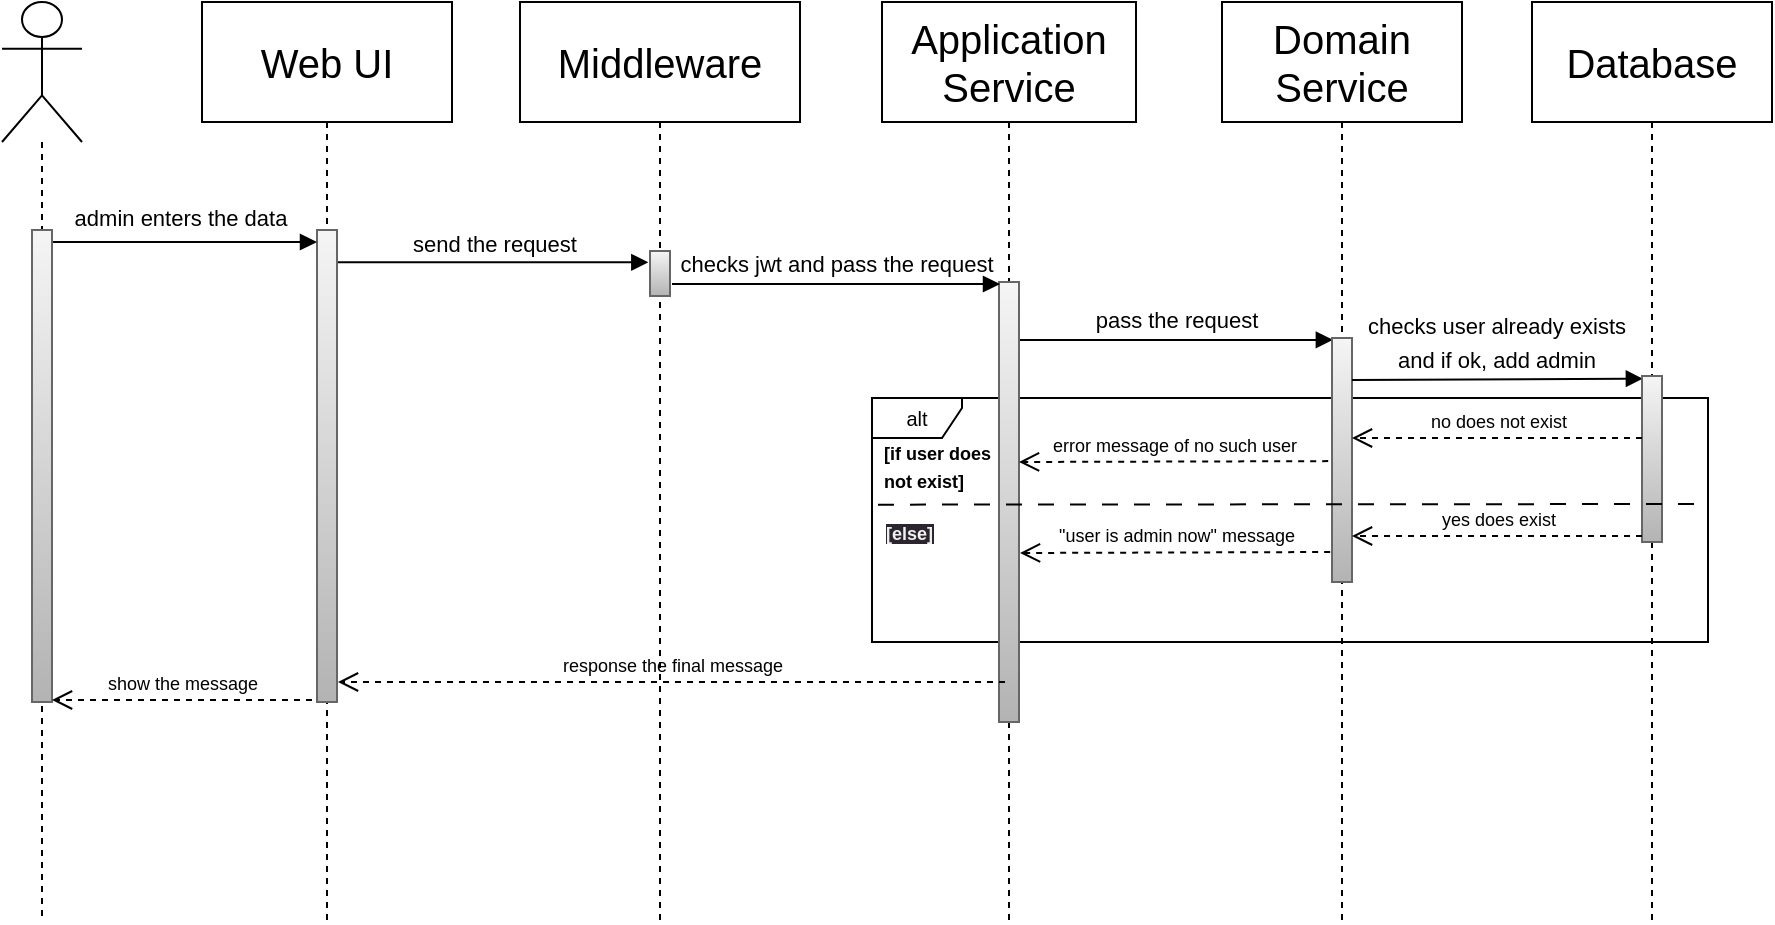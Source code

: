<mxfile>
    <diagram id="FSyTSCqAh3_mf5xfEdE7" name="Page-1">
        <mxGraphModel dx="996" dy="1294" grid="1" gridSize="10" guides="1" tooltips="1" connect="1" arrows="1" fold="1" page="1" pageScale="1" pageWidth="850" pageHeight="1100" math="0" shadow="0">
            <root>
                <mxCell id="0"/>
                <mxCell id="1" parent="0"/>
                <mxCell id="67" value="alt" style="shape=umlFrame;whiteSpace=wrap;html=1;fontSize=10;width=45;height=20;" vertex="1" parent="1">
                    <mxGeometry x="730" y="408" width="418" height="122" as="geometry"/>
                </mxCell>
                <mxCell id="31" value="" style="shape=umlLifeline;participant=umlActor;perimeter=lifelinePerimeter;whiteSpace=wrap;html=1;container=1;collapsible=0;recursiveResize=0;verticalAlign=top;spacingTop=36;outlineConnect=0;size=70;" parent="1" vertex="1">
                    <mxGeometry x="295" y="210" width="40" height="460" as="geometry"/>
                </mxCell>
                <mxCell id="33" value="&lt;font style=&quot;font-size: 20px;&quot;&gt;Web UI&lt;/font&gt;" style="shape=umlLifeline;perimeter=lifelinePerimeter;whiteSpace=wrap;html=1;container=1;collapsible=0;recursiveResize=0;outlineConnect=0;size=60;" parent="1" vertex="1">
                    <mxGeometry x="395" y="210" width="125" height="460" as="geometry"/>
                </mxCell>
                <mxCell id="34" value="send the request" style="html=1;verticalAlign=bottom;endArrow=block;entryX=-0.084;entryY=0.029;entryDx=0;entryDy=0;entryPerimeter=0;labelBackgroundColor=none;" parent="33" source="35" edge="1">
                    <mxGeometry width="80" relative="1" as="geometry">
                        <mxPoint x="60" y="130" as="sourcePoint"/>
                        <mxPoint x="223.16" y="130.15" as="targetPoint"/>
                    </mxGeometry>
                </mxCell>
                <mxCell id="35" value="" style="html=1;points=[];perimeter=orthogonalPerimeter;verticalAlign=middle;fillStyle=auto;rounded=0;glass=0;shadow=0;fillColor=#f5f5f5;gradientColor=#b3b3b3;strokeColor=#666666;" parent="33" vertex="1">
                    <mxGeometry x="57.5" y="114" width="10" height="236" as="geometry"/>
                </mxCell>
                <mxCell id="37" value="&lt;font style=&quot;&quot;&gt;&lt;font style=&quot;font-size: 20px;&quot;&gt;Middleware&lt;/font&gt;&lt;br&gt;&lt;/font&gt;" style="shape=umlLifeline;perimeter=lifelinePerimeter;whiteSpace=wrap;html=1;container=1;collapsible=0;recursiveResize=0;outlineConnect=0;size=60;" parent="1" vertex="1">
                    <mxGeometry x="554" y="210" width="140" height="460" as="geometry"/>
                </mxCell>
                <mxCell id="38" value="" style="html=1;points=[];perimeter=orthogonalPerimeter;fontSize=11;fillColor=#f5f5f5;gradientColor=#b3b3b3;strokeColor=#666666;" parent="37" vertex="1">
                    <mxGeometry x="65" y="124.5" width="10" height="22.5" as="geometry"/>
                </mxCell>
                <mxCell id="41" value="&lt;span style=&quot;font-size: 20px;&quot;&gt;Domain&lt;br&gt;Service&lt;br&gt;&lt;/span&gt;" style="shape=umlLifeline;perimeter=lifelinePerimeter;whiteSpace=wrap;html=1;container=1;collapsible=0;recursiveResize=0;outlineConnect=0;size=60;" parent="1" vertex="1">
                    <mxGeometry x="905" y="210" width="120" height="460" as="geometry"/>
                </mxCell>
                <mxCell id="61" value="&lt;font style=&quot;font-size: 11px;&quot;&gt;pass the request&lt;br&gt;&lt;/font&gt;" style="html=1;verticalAlign=bottom;endArrow=block;fontSize=14;labelBackgroundColor=none;entryX=0.043;entryY=0.088;entryDx=0;entryDy=0;entryPerimeter=0;" edge="1" parent="41">
                    <mxGeometry relative="1" as="geometry">
                        <mxPoint x="-101.5" y="169" as="sourcePoint"/>
                        <mxPoint x="55.43" y="168.936" as="targetPoint"/>
                    </mxGeometry>
                </mxCell>
                <mxCell id="63" value="" style="html=1;points=[];perimeter=orthogonalPerimeter;rounded=0;shadow=0;glass=0;sketch=0;fillStyle=auto;fontSize=14;fillColor=#f5f5f5;gradientColor=#b3b3b3;strokeColor=#666666;" vertex="1" parent="41">
                    <mxGeometry x="55" y="168" width="10" height="122" as="geometry"/>
                </mxCell>
                <mxCell id="42" value="&lt;font style=&quot;font-size: 11px;&quot;&gt;admin enters the data&lt;br&gt;&lt;/font&gt;" style="html=1;verticalAlign=bottom;endArrow=block;fontSize=22;labelBackgroundColor=none;" parent="1" target="35" edge="1">
                    <mxGeometry width="80" relative="1" as="geometry">
                        <mxPoint x="315" y="330" as="sourcePoint"/>
                        <mxPoint x="445" y="330" as="targetPoint"/>
                        <Array as="points"/>
                        <mxPoint as="offset"/>
                    </mxGeometry>
                </mxCell>
                <mxCell id="43" value="&lt;font style=&quot;font-size: 20px;&quot;&gt;Application Service&lt;/font&gt;" style="shape=umlLifeline;perimeter=lifelinePerimeter;whiteSpace=wrap;html=1;container=1;collapsible=0;recursiveResize=0;outlineConnect=0;size=60;" parent="1" vertex="1">
                    <mxGeometry x="735" y="210" width="127" height="460" as="geometry"/>
                </mxCell>
                <mxCell id="45" value="" style="html=1;points=[];perimeter=orthogonalPerimeter;rounded=0;shadow=0;glass=0;sketch=0;fillStyle=auto;fontSize=14;fillColor=#f5f5f5;gradientColor=#b3b3b3;strokeColor=#666666;" parent="43" vertex="1">
                    <mxGeometry x="58.5" y="140" width="10" height="220" as="geometry"/>
                </mxCell>
                <mxCell id="68" value="error message of no such user" style="html=1;verticalAlign=bottom;endArrow=open;dashed=1;endSize=8;labelBackgroundColor=none;fontSize=9;exitX=-0.191;exitY=0.521;exitDx=0;exitDy=0;exitPerimeter=0;" edge="1" parent="43">
                    <mxGeometry relative="1" as="geometry">
                        <mxPoint x="223.09" y="229.562" as="sourcePoint"/>
                        <mxPoint x="68.5" y="230" as="targetPoint"/>
                    </mxGeometry>
                </mxCell>
                <mxCell id="69" value="&quot;user is admin now&quot; message" style="html=1;verticalAlign=bottom;endArrow=open;dashed=1;endSize=8;labelBackgroundColor=none;fontSize=9;exitX=-0.092;exitY=0.877;exitDx=0;exitDy=0;exitPerimeter=0;" edge="1" parent="43" source="63">
                    <mxGeometry relative="1" as="geometry">
                        <mxPoint x="203" y="274.0" as="sourcePoint"/>
                        <mxPoint x="69" y="275.497" as="targetPoint"/>
                    </mxGeometry>
                </mxCell>
                <mxCell id="73" value="response the final message" style="html=1;verticalAlign=bottom;endArrow=open;dashed=1;endSize=8;labelBackgroundColor=none;fontSize=9;exitX=-0.092;exitY=0.877;exitDx=0;exitDy=0;exitPerimeter=0;" edge="1" parent="43">
                    <mxGeometry relative="1" as="geometry">
                        <mxPoint x="61.5" y="340.004" as="sourcePoint"/>
                        <mxPoint x="-272" y="340" as="targetPoint"/>
                    </mxGeometry>
                </mxCell>
                <mxCell id="48" value="" style="html=1;points=[];perimeter=orthogonalPerimeter;fillColor=#f5f5f5;gradientColor=#b3b3b3;strokeColor=#666666;" parent="1" vertex="1">
                    <mxGeometry x="310" y="324" width="10" height="236" as="geometry"/>
                </mxCell>
                <mxCell id="49" value="&lt;font style=&quot;font-size: 11px;&quot;&gt;checks jwt and pass the request&lt;br&gt;&lt;/font&gt;" style="html=1;verticalAlign=bottom;endArrow=block;fontSize=14;labelBackgroundColor=none;" parent="1" edge="1">
                    <mxGeometry relative="1" as="geometry">
                        <mxPoint x="630" y="351" as="sourcePoint"/>
                        <mxPoint x="794" y="351" as="targetPoint"/>
                    </mxGeometry>
                </mxCell>
                <mxCell id="58" value="&lt;span style=&quot;font-size: 20px;&quot;&gt;Database&lt;br&gt;&lt;/span&gt;" style="shape=umlLifeline;perimeter=lifelinePerimeter;whiteSpace=wrap;html=1;container=1;collapsible=0;recursiveResize=0;outlineConnect=0;size=60;" vertex="1" parent="1">
                    <mxGeometry x="1060" y="210" width="120" height="460" as="geometry"/>
                </mxCell>
                <mxCell id="62" value="&lt;font style=&quot;font-size: 11px;&quot;&gt;checks user already exists&lt;br&gt;and if ok, add admin&lt;br&gt;&lt;/font&gt;" style="html=1;verticalAlign=bottom;endArrow=block;fontSize=14;labelBackgroundColor=none;entryX=0.044;entryY=0.016;entryDx=0;entryDy=0;entryPerimeter=0;" edge="1" parent="58" target="64">
                    <mxGeometry relative="1" as="geometry">
                        <mxPoint x="-90" y="189" as="sourcePoint"/>
                        <mxPoint x="64" y="189" as="targetPoint"/>
                    </mxGeometry>
                </mxCell>
                <mxCell id="64" value="" style="html=1;points=[];perimeter=orthogonalPerimeter;rounded=0;shadow=0;glass=0;sketch=0;fillStyle=auto;fontSize=14;fillColor=#f5f5f5;gradientColor=#b3b3b3;strokeColor=#666666;" vertex="1" parent="58">
                    <mxGeometry x="55" y="187" width="10" height="83" as="geometry"/>
                </mxCell>
                <mxCell id="65" value="no does not exist" style="html=1;verticalAlign=bottom;endArrow=open;dashed=1;endSize=8;labelBackgroundColor=none;fontSize=9;" edge="1" parent="58">
                    <mxGeometry relative="1" as="geometry">
                        <mxPoint x="55" y="218" as="sourcePoint"/>
                        <mxPoint x="-90" y="218" as="targetPoint"/>
                    </mxGeometry>
                </mxCell>
                <mxCell id="66" value="yes does exist" style="html=1;verticalAlign=bottom;endArrow=open;dashed=1;endSize=8;labelBackgroundColor=none;fontSize=9;" edge="1" parent="58">
                    <mxGeometry relative="1" as="geometry">
                        <mxPoint x="55" y="267.0" as="sourcePoint"/>
                        <mxPoint x="-90" y="267.0" as="targetPoint"/>
                    </mxGeometry>
                </mxCell>
                <mxCell id="70" value="" style="endArrow=none;dashed=1;html=1;labelBackgroundColor=none;fontSize=9;dashPattern=8 8;" edge="1" parent="1">
                    <mxGeometry width="50" height="50" relative="1" as="geometry">
                        <mxPoint x="733" y="461.33" as="sourcePoint"/>
                        <mxPoint x="1143" y="461" as="targetPoint"/>
                    </mxGeometry>
                </mxCell>
                <mxCell id="71" value="&lt;span style=&quot;font-size: 9px; font-weight: 700; text-align: center;&quot;&gt;[if user does&lt;br&gt;&lt;/span&gt;&lt;span style=&quot;font-size: 9px; font-weight: 700; text-align: center;&quot;&gt;not exist]&lt;/span&gt;" style="text;whiteSpace=wrap;html=1;" vertex="1" parent="1">
                    <mxGeometry x="734" y="421" width="180" height="40" as="geometry"/>
                </mxCell>
                <mxCell id="72" value="&lt;span style=&quot;border-color: rgb(0, 0, 0); color: rgb(240, 240, 240); font-family: Helvetica; font-style: normal; font-variant-ligatures: normal; font-variant-caps: normal; letter-spacing: normal; orphans: 2; text-indent: 0px; text-transform: none; widows: 2; word-spacing: 0px; -webkit-text-stroke-width: 0px; text-decoration-thickness: initial; text-decoration-style: initial; text-decoration-color: initial; font-size: 9px; font-weight: 700; text-align: center; background-color: rgb(42, 37, 47); float: none; display: inline !important;&quot;&gt;[else&lt;/span&gt;&lt;span style=&quot;border-color: rgb(0, 0, 0); color: rgb(240, 240, 240); font-family: Helvetica; font-style: normal; font-variant-ligatures: normal; font-variant-caps: normal; letter-spacing: normal; orphans: 2; text-indent: 0px; text-transform: none; widows: 2; word-spacing: 0px; -webkit-text-stroke-width: 0px; text-decoration-thickness: initial; text-decoration-style: initial; text-decoration-color: initial; font-size: 9px; font-weight: 700; text-align: center; background-color: rgb(42, 37, 47); float: none; display: inline !important;&quot;&gt;]&lt;/span&gt;" style="text;whiteSpace=wrap;html=1;" vertex="1" parent="1">
                    <mxGeometry x="735" y="461" width="90" height="50" as="geometry"/>
                </mxCell>
                <mxCell id="74" value="show the message" style="html=1;verticalAlign=bottom;endArrow=open;dashed=1;endSize=8;labelBackgroundColor=none;fontSize=9;" edge="1" parent="1">
                    <mxGeometry relative="1" as="geometry">
                        <mxPoint x="450" y="559" as="sourcePoint"/>
                        <mxPoint x="320.0" y="559.004" as="targetPoint"/>
                    </mxGeometry>
                </mxCell>
            </root>
        </mxGraphModel>
    </diagram>
</mxfile>